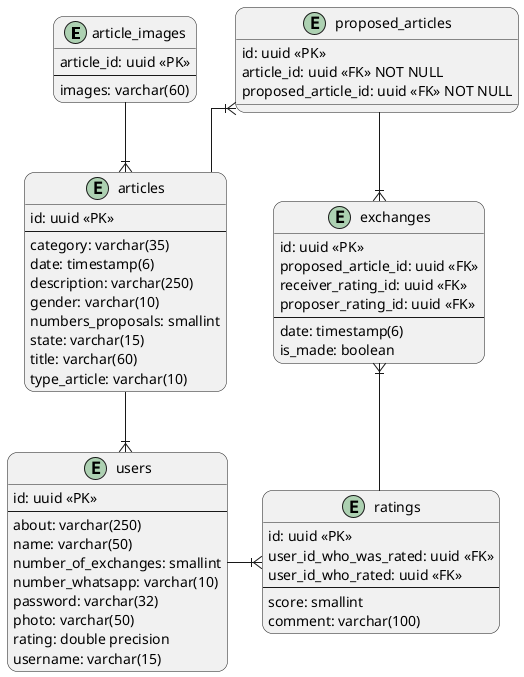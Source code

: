 
@startuml bd
skinparam roundcorner 20
skinparam linetype ortho

entity article_images {
   article_id: uuid <<PK>>
   --
   images: varchar(60)
}

entity articles {
   id: uuid <<PK>>
   --
   category: varchar(35)
   date: timestamp(6)
   description: varchar(250)
   gender: varchar(10)
   numbers_proposals: smallint
   state: varchar(15)
   title: varchar(60)
   type_article: varchar(10)
}

entity exchanges {
   id: uuid <<PK>>
   proposed_article_id: uuid <<FK>>
   receiver_rating_id: uuid <<FK>>
   proposer_rating_id: uuid <<FK>>
   --
   date: timestamp(6)
   is_made: boolean
}

entity proposed_articles {
   id: uuid <<PK>>
   article_id: uuid <<FK>> NOT NULL
   proposed_article_id: uuid <<FK>> NOT NULL   
}

entity ratings {
   id: uuid <<PK>>
   user_id_who_was_rated: uuid <<FK>>
   user_id_who_rated: uuid <<FK>>
   --
   score: smallint
   comment: varchar(100)
}

entity users {
   id: uuid <<PK>>
   --
   about: varchar(250)
   name: varchar(50)
   number_of_exchanges: smallint
   number_whatsapp: varchar(10)
   password: varchar(32)
   photo: varchar(50)
   rating: double precision
   username: varchar(15)
}

article_images --|{ articles
proposed_articles }|-- articles
proposed_articles --|{ exchanges
users -right-|{ ratings
articles --|{ users
exchanges }|-- ratings

@enduml

@startuml bd
skinparam roundcorner 20
skinparam linetype ortho
skinparam Dpi 500

   entity imagenes_articulos {
      id_articulo: uuid <<PK>>
      --
      imagen: varchar(60)
   }

   entity articulos {
      id: uuid <<PK>>
      user_id: uuid <<FK>>
      --
      titulo: varchar(60)
      descripcion: varchar(250)
      categoria: categorias
      estado: estados
      genero: generos
      tipo_articulo: tipo_articulos
      fecha: timestamp(6)
      numero_propuestas: smallint
   }

   entity intercambios {
      id: uuid <<PK>>
      id_propuesta: uuid <<FK>>
      id_calificacion_receptor: uuid <<FK>>
      id_calificacion_emisor: uuid <<FK>>
      --
      fecha: timestamp(6)
      esta_realizado: boolean
   }

   entity propuestas {
      id: uuid <<PK>>
      id_articulo_recibidor: uuid <<FK>> NOT NULL
      id_articulo_emisor: uuid <<FK>> NOT NULL   
   }

   entity calificaciones {
      id: uuid <<PK>>
      id_usuario_calificado: uuid <<FK>>
      id_usuario_calificador: uuid <<FK>>
      --
      puntuacion: smallint
      comentario: varchar(100)
   }

   entity usuarios {
      id: uuid <<PK>>
      --
      descripcion: varchar(250)
      nombre: varchar(50)
      numero_intercambios: smallint
      numero_whatsapp: varchar(10)
      contraseña: varchar(32)
      foto: varchar(50)
      calificacion: double precision
      nombre_usuario: varchar(15)
   }

   enum estados {
      NUEVO
      SEMI_NUEVO
      USADO
      BAJA_CALIDAD
   }

   enum tipo_articulos {
      PUBLICADO
      PROPUESTO
      INTERCAMBIADO
   }

   enum categorias {
      LIBROS_TEXTO_MATERIAL_EDUCATIVO
      MATERIAL_DE_OFICINA
      ELECTRONICA
      MOBILIARIO_Y_DECORACION
      INDUMENTARIA
      MATERIAL_DE_LABORATORIO
      INSTRUMENTOS_MUSICALES
      ARTÍCULOS_DEPORTIVOS
      ARTES_MANUALES
      JUEGOS_JUGUETES
   }


   imagenes_articulos --|{ articulos
   propuestas }|-left- articulos
   propuestas --|{ intercambios
   usuarios --|{ calificaciones
   usuarios -up-|{ articulos
   intercambios }|-- calificaciones

   articulos ||-up-|| estados
   articulos ||-up-|| tipo_articulos
   articulos ||-left-|| categorias
@enduml